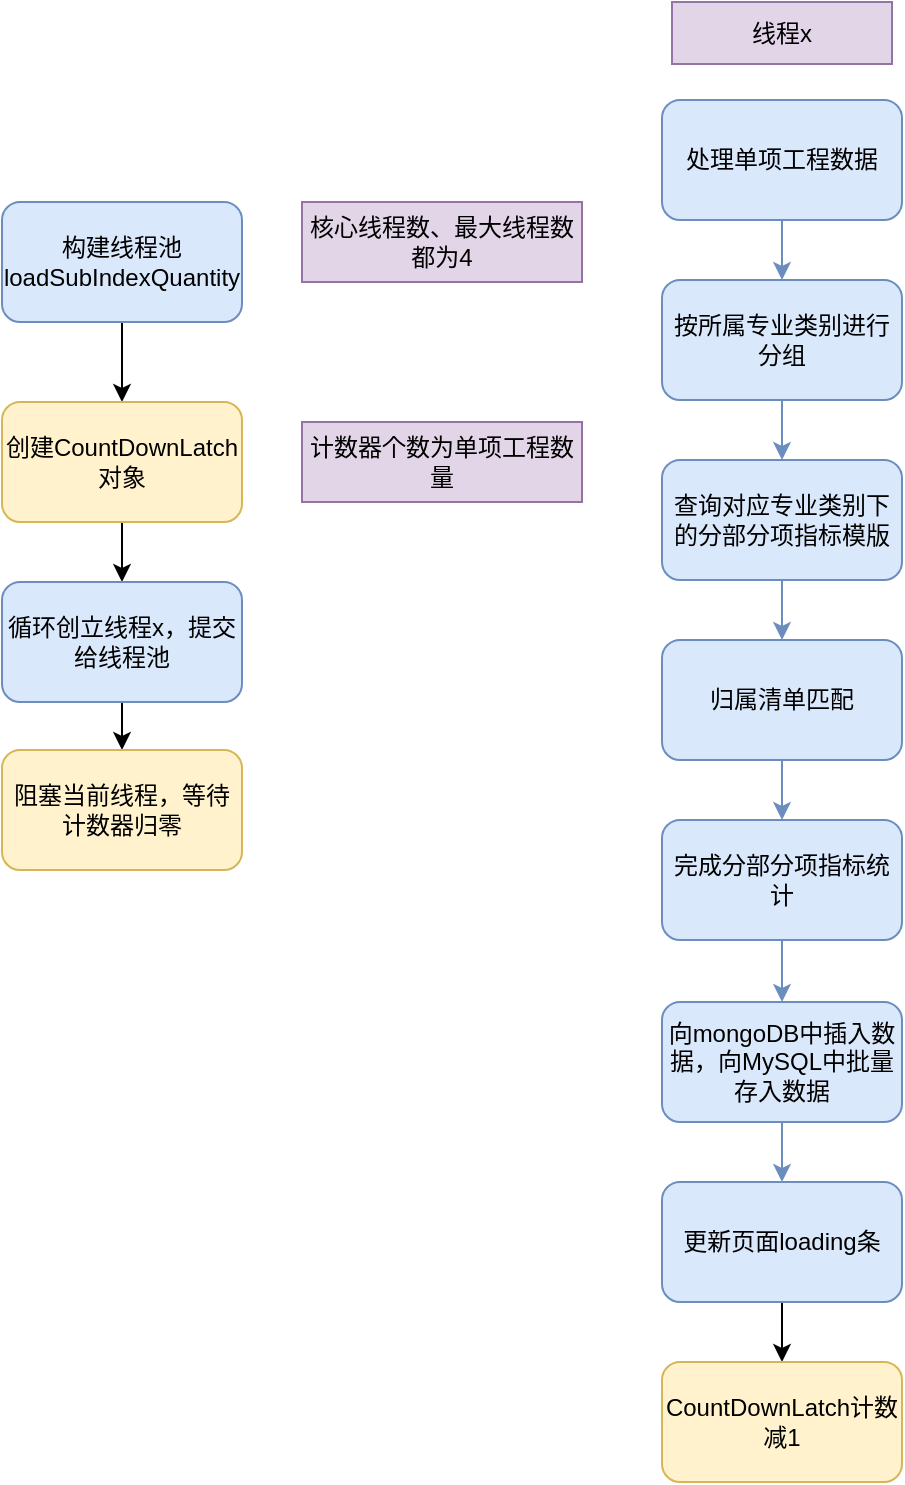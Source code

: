 <mxfile version="21.6.2" type="github">
  <diagram name="第 1 页" id="IQNlTixEwH-7RLNqlOQm">
    <mxGraphModel dx="1154" dy="1623" grid="1" gridSize="10" guides="1" tooltips="1" connect="1" arrows="1" fold="1" page="1" pageScale="1" pageWidth="1169" pageHeight="827" math="0" shadow="0">
      <root>
        <mxCell id="0" />
        <mxCell id="1" parent="0" />
        <mxCell id="rMoz38oj39AxZOh8xann-27" style="edgeStyle=orthogonalEdgeStyle;rounded=0;orthogonalLoop=1;jettySize=auto;html=1;entryX=0.5;entryY=0;entryDx=0;entryDy=0;" edge="1" parent="1" source="rMoz38oj39AxZOh8xann-2" target="rMoz38oj39AxZOh8xann-7">
          <mxGeometry relative="1" as="geometry" />
        </mxCell>
        <mxCell id="rMoz38oj39AxZOh8xann-2" value="构建线程池loadSubIndexQuantity" style="rounded=1;whiteSpace=wrap;html=1;fillColor=#dae8fc;strokeColor=#6c8ebf;" vertex="1" parent="1">
          <mxGeometry x="80" y="40" width="120" height="60" as="geometry" />
        </mxCell>
        <mxCell id="rMoz38oj39AxZOh8xann-5" value="核心线程数、最大线程数都为4" style="rounded=0;whiteSpace=wrap;html=1;fillColor=#e1d5e7;strokeColor=#9673a6;" vertex="1" parent="1">
          <mxGeometry x="230" y="40" width="140" height="40" as="geometry" />
        </mxCell>
        <mxCell id="rMoz38oj39AxZOh8xann-28" style="edgeStyle=orthogonalEdgeStyle;rounded=0;orthogonalLoop=1;jettySize=auto;html=1;entryX=0.5;entryY=0;entryDx=0;entryDy=0;" edge="1" parent="1" source="rMoz38oj39AxZOh8xann-7" target="rMoz38oj39AxZOh8xann-9">
          <mxGeometry relative="1" as="geometry" />
        </mxCell>
        <mxCell id="rMoz38oj39AxZOh8xann-7" value="创建CountDownLatch对象" style="rounded=1;whiteSpace=wrap;html=1;fillColor=#fff2cc;strokeColor=#d6b656;" vertex="1" parent="1">
          <mxGeometry x="80" y="140" width="120" height="60" as="geometry" />
        </mxCell>
        <mxCell id="rMoz38oj39AxZOh8xann-8" value="计数器个数为单项工程数量" style="rounded=0;whiteSpace=wrap;html=1;fillColor=#e1d5e7;strokeColor=#9673a6;" vertex="1" parent="1">
          <mxGeometry x="230" y="150" width="140" height="40" as="geometry" />
        </mxCell>
        <mxCell id="rMoz38oj39AxZOh8xann-33" style="edgeStyle=orthogonalEdgeStyle;rounded=0;orthogonalLoop=1;jettySize=auto;html=1;entryX=0.5;entryY=0;entryDx=0;entryDy=0;" edge="1" parent="1" source="rMoz38oj39AxZOh8xann-9" target="rMoz38oj39AxZOh8xann-29">
          <mxGeometry relative="1" as="geometry" />
        </mxCell>
        <mxCell id="rMoz38oj39AxZOh8xann-9" value="循环创立线程x，提交给线程池" style="rounded=1;whiteSpace=wrap;html=1;fillColor=#dae8fc;strokeColor=#6c8ebf;" vertex="1" parent="1">
          <mxGeometry x="80" y="230" width="120" height="60" as="geometry" />
        </mxCell>
        <mxCell id="rMoz38oj39AxZOh8xann-12" style="edgeStyle=orthogonalEdgeStyle;rounded=0;orthogonalLoop=1;jettySize=auto;html=1;entryX=0.5;entryY=0;entryDx=0;entryDy=0;fillColor=#dae8fc;strokeColor=#6c8ebf;" edge="1" parent="1" source="rMoz38oj39AxZOh8xann-10" target="rMoz38oj39AxZOh8xann-11">
          <mxGeometry relative="1" as="geometry" />
        </mxCell>
        <mxCell id="rMoz38oj39AxZOh8xann-10" value="处理单项工程数据" style="rounded=1;whiteSpace=wrap;html=1;fillColor=#dae8fc;strokeColor=#6c8ebf;" vertex="1" parent="1">
          <mxGeometry x="410" y="-11" width="120" height="60" as="geometry" />
        </mxCell>
        <mxCell id="rMoz38oj39AxZOh8xann-14" style="edgeStyle=orthogonalEdgeStyle;rounded=0;orthogonalLoop=1;jettySize=auto;html=1;entryX=0.5;entryY=0;entryDx=0;entryDy=0;fillColor=#dae8fc;strokeColor=#6c8ebf;" edge="1" parent="1" source="rMoz38oj39AxZOh8xann-11" target="rMoz38oj39AxZOh8xann-13">
          <mxGeometry relative="1" as="geometry" />
        </mxCell>
        <mxCell id="rMoz38oj39AxZOh8xann-11" value="按所属专业类别进行分组" style="rounded=1;whiteSpace=wrap;html=1;fillColor=#dae8fc;strokeColor=#6c8ebf;" vertex="1" parent="1">
          <mxGeometry x="410" y="79" width="120" height="60" as="geometry" />
        </mxCell>
        <mxCell id="rMoz38oj39AxZOh8xann-16" style="edgeStyle=orthogonalEdgeStyle;rounded=0;orthogonalLoop=1;jettySize=auto;html=1;entryX=0.5;entryY=0;entryDx=0;entryDy=0;fillColor=#dae8fc;strokeColor=#6c8ebf;" edge="1" parent="1" source="rMoz38oj39AxZOh8xann-13" target="rMoz38oj39AxZOh8xann-15">
          <mxGeometry relative="1" as="geometry" />
        </mxCell>
        <mxCell id="rMoz38oj39AxZOh8xann-13" value="查询对应专业类别下的分部分项指标模版" style="rounded=1;whiteSpace=wrap;html=1;fillColor=#dae8fc;strokeColor=#6c8ebf;" vertex="1" parent="1">
          <mxGeometry x="410" y="169" width="120" height="60" as="geometry" />
        </mxCell>
        <mxCell id="rMoz38oj39AxZOh8xann-18" style="edgeStyle=orthogonalEdgeStyle;rounded=0;orthogonalLoop=1;jettySize=auto;html=1;fillColor=#dae8fc;strokeColor=#6c8ebf;" edge="1" parent="1" source="rMoz38oj39AxZOh8xann-15" target="rMoz38oj39AxZOh8xann-17">
          <mxGeometry relative="1" as="geometry" />
        </mxCell>
        <mxCell id="rMoz38oj39AxZOh8xann-15" value="归属清单匹配" style="rounded=1;whiteSpace=wrap;html=1;fillColor=#dae8fc;strokeColor=#6c8ebf;" vertex="1" parent="1">
          <mxGeometry x="410" y="259" width="120" height="60" as="geometry" />
        </mxCell>
        <mxCell id="rMoz38oj39AxZOh8xann-30" style="edgeStyle=orthogonalEdgeStyle;rounded=0;orthogonalLoop=1;jettySize=auto;html=1;entryX=0.5;entryY=0;entryDx=0;entryDy=0;fillColor=#dae8fc;strokeColor=#6c8ebf;" edge="1" parent="1" source="rMoz38oj39AxZOh8xann-17" target="rMoz38oj39AxZOh8xann-21">
          <mxGeometry relative="1" as="geometry" />
        </mxCell>
        <mxCell id="rMoz38oj39AxZOh8xann-17" value="完成分部分项指标统计" style="rounded=1;whiteSpace=wrap;html=1;fillColor=#dae8fc;strokeColor=#6c8ebf;" vertex="1" parent="1">
          <mxGeometry x="410" y="349" width="120" height="60" as="geometry" />
        </mxCell>
        <mxCell id="rMoz38oj39AxZOh8xann-24" style="edgeStyle=orthogonalEdgeStyle;rounded=0;orthogonalLoop=1;jettySize=auto;html=1;entryX=0.5;entryY=0;entryDx=0;entryDy=0;fillColor=#dae8fc;strokeColor=#6c8ebf;" edge="1" parent="1" source="rMoz38oj39AxZOh8xann-21" target="rMoz38oj39AxZOh8xann-25">
          <mxGeometry relative="1" as="geometry">
            <mxPoint x="470" y="540" as="targetPoint" />
          </mxGeometry>
        </mxCell>
        <mxCell id="rMoz38oj39AxZOh8xann-21" value="向mongoDB中插入数据，向MySQL中批量存入数据" style="rounded=1;whiteSpace=wrap;html=1;fillColor=#dae8fc;strokeColor=#6c8ebf;" vertex="1" parent="1">
          <mxGeometry x="410" y="440" width="120" height="60" as="geometry" />
        </mxCell>
        <mxCell id="rMoz38oj39AxZOh8xann-31" style="edgeStyle=orthogonalEdgeStyle;rounded=0;orthogonalLoop=1;jettySize=auto;html=1;entryX=0.5;entryY=0;entryDx=0;entryDy=0;" edge="1" parent="1" source="rMoz38oj39AxZOh8xann-25" target="rMoz38oj39AxZOh8xann-32">
          <mxGeometry relative="1" as="geometry">
            <mxPoint x="470" y="620" as="targetPoint" />
          </mxGeometry>
        </mxCell>
        <mxCell id="rMoz38oj39AxZOh8xann-25" value="更新页面loading条" style="rounded=1;whiteSpace=wrap;html=1;fillColor=#dae8fc;strokeColor=#6c8ebf;" vertex="1" parent="1">
          <mxGeometry x="410" y="530" width="120" height="60" as="geometry" />
        </mxCell>
        <mxCell id="rMoz38oj39AxZOh8xann-26" value="线程x" style="rounded=0;whiteSpace=wrap;html=1;fillColor=#e1d5e7;strokeColor=#9673a6;" vertex="1" parent="1">
          <mxGeometry x="415" y="-60" width="110" height="31" as="geometry" />
        </mxCell>
        <mxCell id="rMoz38oj39AxZOh8xann-29" value="阻塞当前线程，等待计数器归零" style="rounded=1;whiteSpace=wrap;html=1;fillColor=#fff2cc;strokeColor=#d6b656;" vertex="1" parent="1">
          <mxGeometry x="80" y="314" width="120" height="60" as="geometry" />
        </mxCell>
        <mxCell id="rMoz38oj39AxZOh8xann-32" value="CountDownLatch计数减1" style="rounded=1;whiteSpace=wrap;html=1;fillColor=#fff2cc;strokeColor=#d6b656;" vertex="1" parent="1">
          <mxGeometry x="410" y="620" width="120" height="60" as="geometry" />
        </mxCell>
      </root>
    </mxGraphModel>
  </diagram>
</mxfile>
